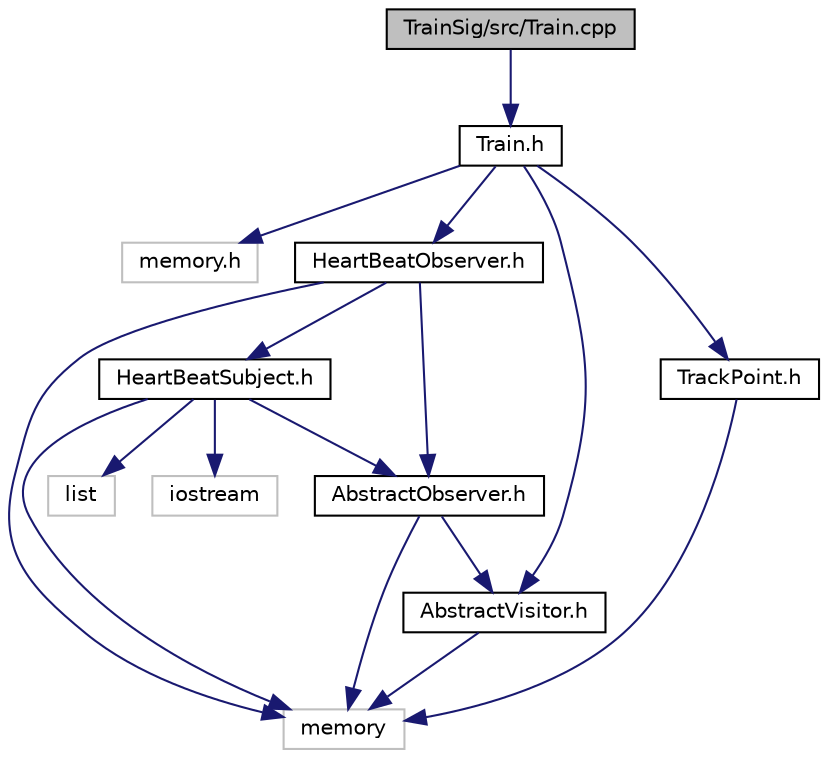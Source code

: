 digraph "TrainSig/src/Train.cpp"
{
 // LATEX_PDF_SIZE
  edge [fontname="Helvetica",fontsize="10",labelfontname="Helvetica",labelfontsize="10"];
  node [fontname="Helvetica",fontsize="10",shape=record];
  Node1 [label="TrainSig/src/Train.cpp",height=0.2,width=0.4,color="black", fillcolor="grey75", style="filled", fontcolor="black",tooltip="Train class definition."];
  Node1 -> Node2 [color="midnightblue",fontsize="10",style="solid",fontname="Helvetica"];
  Node2 [label="Train.h",height=0.2,width=0.4,color="black", fillcolor="white", style="filled",URL="$_train_8h.html",tooltip="Train class declaration."];
  Node2 -> Node3 [color="midnightblue",fontsize="10",style="solid",fontname="Helvetica"];
  Node3 [label="memory.h",height=0.2,width=0.4,color="grey75", fillcolor="white", style="filled",tooltip=" "];
  Node2 -> Node4 [color="midnightblue",fontsize="10",style="solid",fontname="Helvetica"];
  Node4 [label="AbstractVisitor.h",height=0.2,width=0.4,color="black", fillcolor="white", style="filled",URL="$_abstract_visitor_8h.html",tooltip="Visitor interface definition."];
  Node4 -> Node5 [color="midnightblue",fontsize="10",style="solid",fontname="Helvetica"];
  Node5 [label="memory",height=0.2,width=0.4,color="grey75", fillcolor="white", style="filled",tooltip=" "];
  Node2 -> Node6 [color="midnightblue",fontsize="10",style="solid",fontname="Helvetica"];
  Node6 [label="HeartBeatObserver.h",height=0.2,width=0.4,color="black", fillcolor="white", style="filled",URL="$_heart_beat_observer_8h.html",tooltip="HeartBeatObserver interface definition."];
  Node6 -> Node5 [color="midnightblue",fontsize="10",style="solid",fontname="Helvetica"];
  Node6 -> Node7 [color="midnightblue",fontsize="10",style="solid",fontname="Helvetica"];
  Node7 [label="AbstractObserver.h",height=0.2,width=0.4,color="black", fillcolor="white", style="filled",URL="$_abstract_observer_8h.html",tooltip="Observer interface definition."];
  Node7 -> Node5 [color="midnightblue",fontsize="10",style="solid",fontname="Helvetica"];
  Node7 -> Node4 [color="midnightblue",fontsize="10",style="solid",fontname="Helvetica"];
  Node6 -> Node8 [color="midnightblue",fontsize="10",style="solid",fontname="Helvetica"];
  Node8 [label="HeartBeatSubject.h",height=0.2,width=0.4,color="black", fillcolor="white", style="filled",URL="$_heart_beat_subject_8h.html",tooltip="HeartBeatObserver class declaration."];
  Node8 -> Node9 [color="midnightblue",fontsize="10",style="solid",fontname="Helvetica"];
  Node9 [label="iostream",height=0.2,width=0.4,color="grey75", fillcolor="white", style="filled",tooltip=" "];
  Node8 -> Node10 [color="midnightblue",fontsize="10",style="solid",fontname="Helvetica"];
  Node10 [label="list",height=0.2,width=0.4,color="grey75", fillcolor="white", style="filled",tooltip=" "];
  Node8 -> Node5 [color="midnightblue",fontsize="10",style="solid",fontname="Helvetica"];
  Node8 -> Node7 [color="midnightblue",fontsize="10",style="solid",fontname="Helvetica"];
  Node2 -> Node11 [color="midnightblue",fontsize="10",style="solid",fontname="Helvetica"];
  Node11 [label="TrackPoint.h",height=0.2,width=0.4,color="black", fillcolor="white", style="filled",URL="$_track_point_8h.html",tooltip="Track Point class declaration."];
  Node11 -> Node5 [color="midnightblue",fontsize="10",style="solid",fontname="Helvetica"];
}
